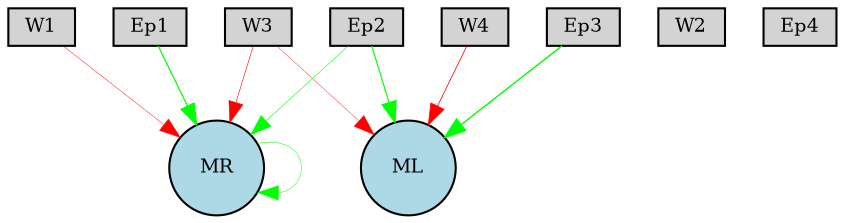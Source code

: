 digraph {
	node [fontsize=9 height=0.2 shape=circle width=0.2]
	W1 [fillcolor=lightgray shape=box style=filled]
	W2 [fillcolor=lightgray shape=box style=filled]
	W3 [fillcolor=lightgray shape=box style=filled]
	W4 [fillcolor=lightgray shape=box style=filled]
	Ep1 [fillcolor=lightgray shape=box style=filled]
	Ep2 [fillcolor=lightgray shape=box style=filled]
	Ep3 [fillcolor=lightgray shape=box style=filled]
	Ep4 [fillcolor=lightgray shape=box style=filled]
	ML [fillcolor=lightblue style=filled]
	MR [fillcolor=lightblue style=filled]
	W1 -> MR [color=red penwidth=0.210480604933 style=solid]
	Ep1 -> MR [color=green penwidth=0.581747173233 style=solid]
	Ep2 -> MR [color=green penwidth=0.27011226168 style=solid]
	Ep2 -> ML [color=green penwidth=0.553984818884 style=solid]
	W3 -> ML [color=red penwidth=0.187533976765 style=solid]
	W3 -> MR [color=red penwidth=0.276953308874 style=solid]
	Ep3 -> ML [color=green penwidth=0.672698250126 style=solid]
	W4 -> ML [color=red penwidth=0.374121855288 style=solid]
	MR -> MR [color=green penwidth=0.22572923847 style=solid]
}
